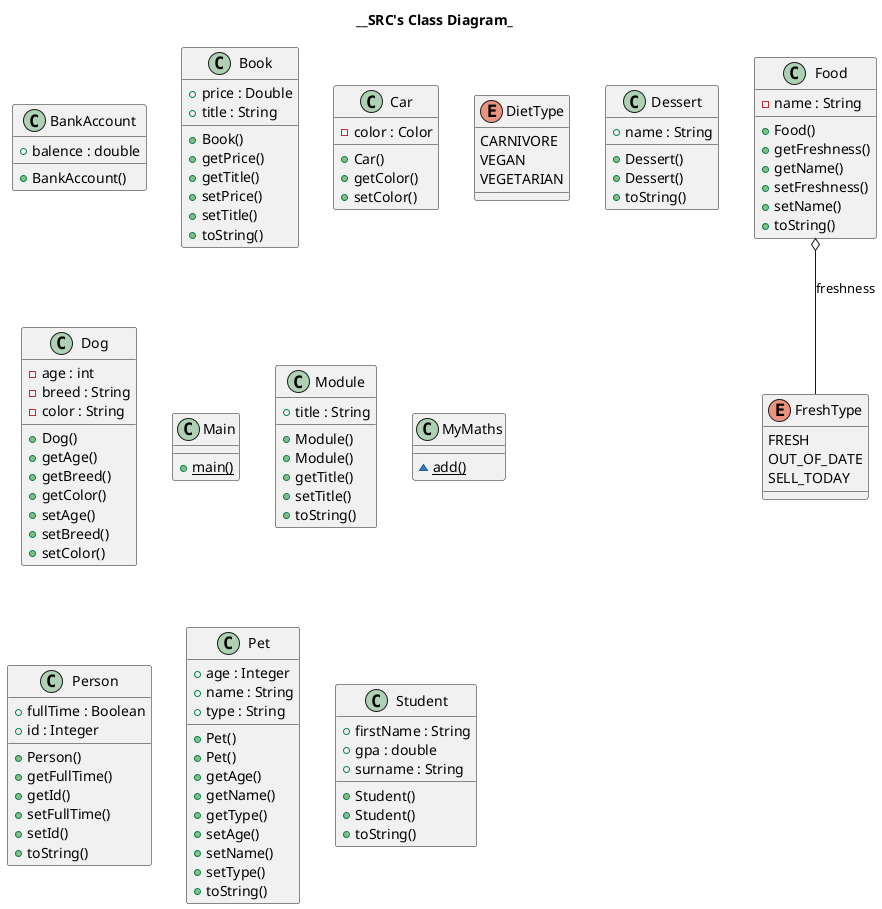 @startuml

title __SRC's Class Diagram_

    class BankAccount {
        + balence : double
        + BankAccount()
    }

    class Book {
        + price : Double
        + title : String
        + Book()
        + getPrice()
        + getTitle()
        + setPrice()
        + setTitle()
        + toString()
    }

    class Car {
        - color : Color
        + Car()
        + getColor()
        + setColor()
    }

    class Dessert {
        + name : String
        + Dessert()
        + Dessert()
        + toString()
    }

    enum DietType {
      CARNIVORE
      VEGAN
      VEGETARIAN
    }

    class Dog {
        - age : int
        - breed : String
        - color : String
        + Dog()
        + getAge()
        + getBreed()
        + getColor()
        + setAge()
        + setBreed()
        + setColor()
    }

    class Food {
        - name : String
        + Food()
        + getFreshness()
        + getName()
        + setFreshness()
        + setName()
        + toString()
    }

    enum FreshType {
      FRESH
      OUT_OF_DATE
      SELL_TODAY
    }

    class Main {
        {static} + main()
    }

    class Module {
        + title : String
        + Module()
        + Module()
        + getTitle()
        + setTitle()
        + toString()
    }

    class MyMaths {
        {static} ~ add()
    }

    class Person {
        + fullTime : Boolean
        + id : Integer
        + Person()
        + getFullTime()
        + getId()
        + setFullTime()
        + setId()
        + toString()
    }

    class Pet {
        + age : Integer
        + name : String
        + type : String
        + Pet()
        + Pet()
        + getAge()
        + getName()
        + getType()
        + setAge()
        + setName()
        + setType()
        + toString()
    }

    class Student {
        + firstName : String
        + gpa : double
        + surname : String
        + Student()
        + Student()
        + toString()
    }
  

  Dessert o-- Dessert.DietType : diet
  Dessert +-down- Dessert.DietType
  Food o-- FreshType : freshness


@enduml
